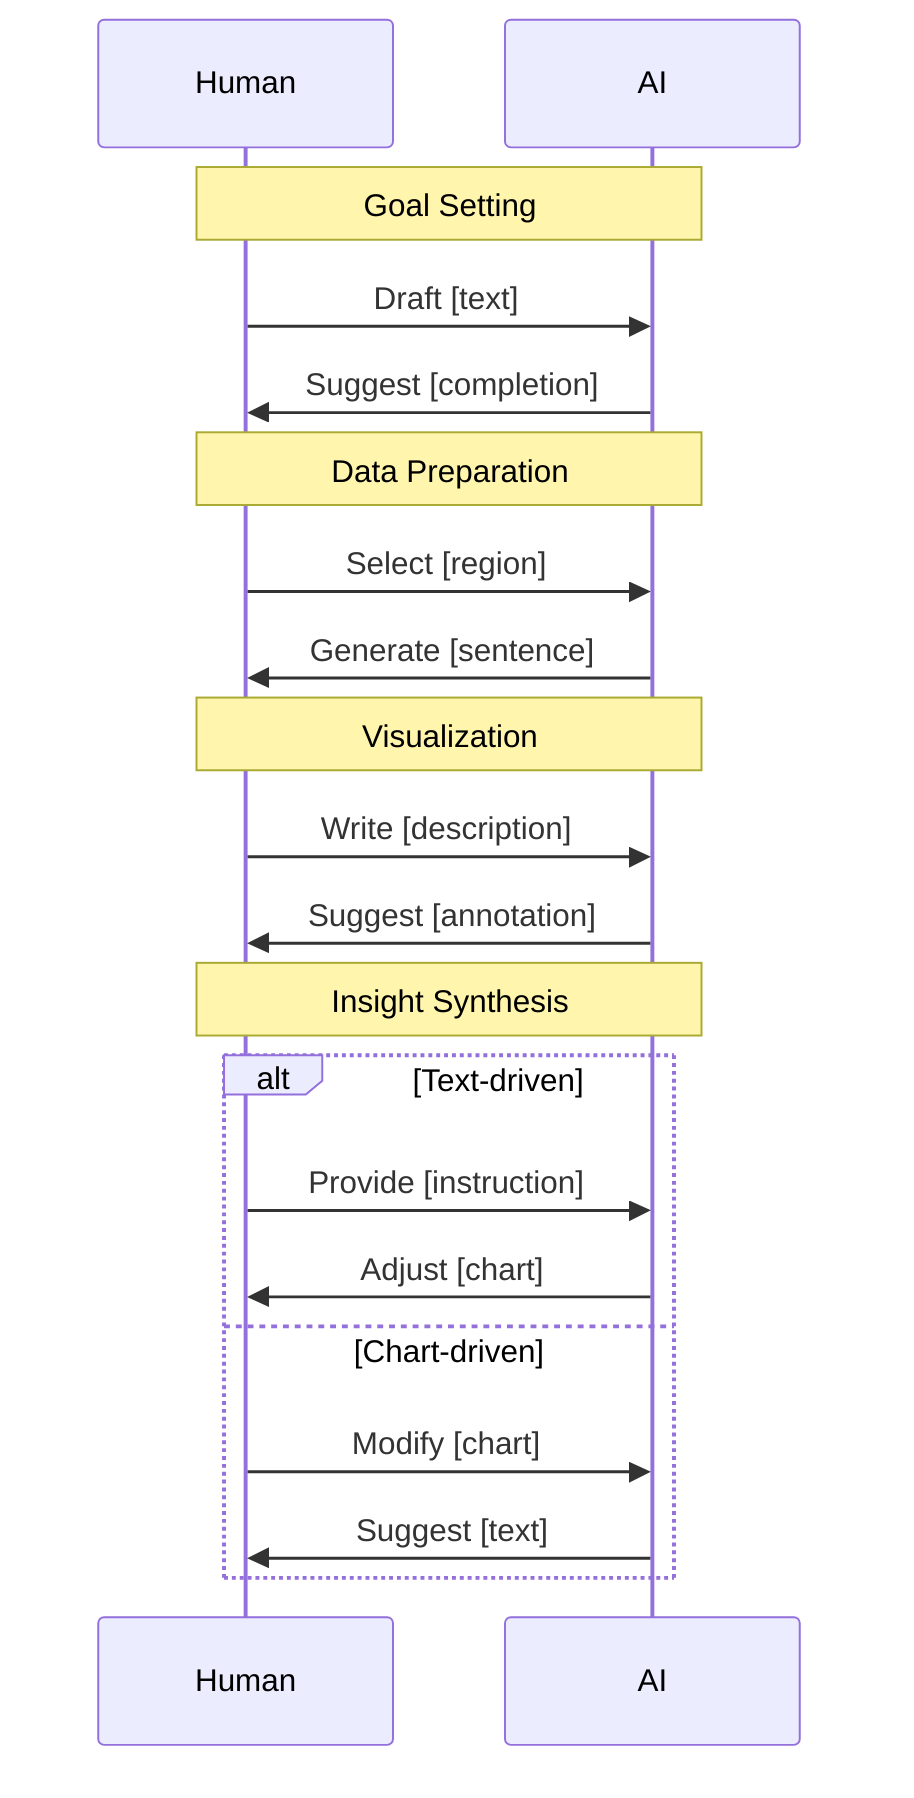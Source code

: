 sequenceDiagram
    participant H as Human
    participant A as AI

    note over H,A: Goal Setting
    H ->> A: Draft [text]
    A ->> H: Suggest [completion]

    note over H,A: Data Preparation
    H ->> A: Select [region]
    A ->> H: Generate [sentence]

    note over H,A: Visualization
    H ->> A: Write [description]
    A ->> H: Suggest [annotation]

    note over H,A: Insight Synthesis
    alt Text-driven
        H ->> A: Provide [instruction]
        A ->> H: Adjust [chart]
    else Chart-driven
        H ->> A: Modify [chart]
        A ->> H: Suggest [text]
    end
